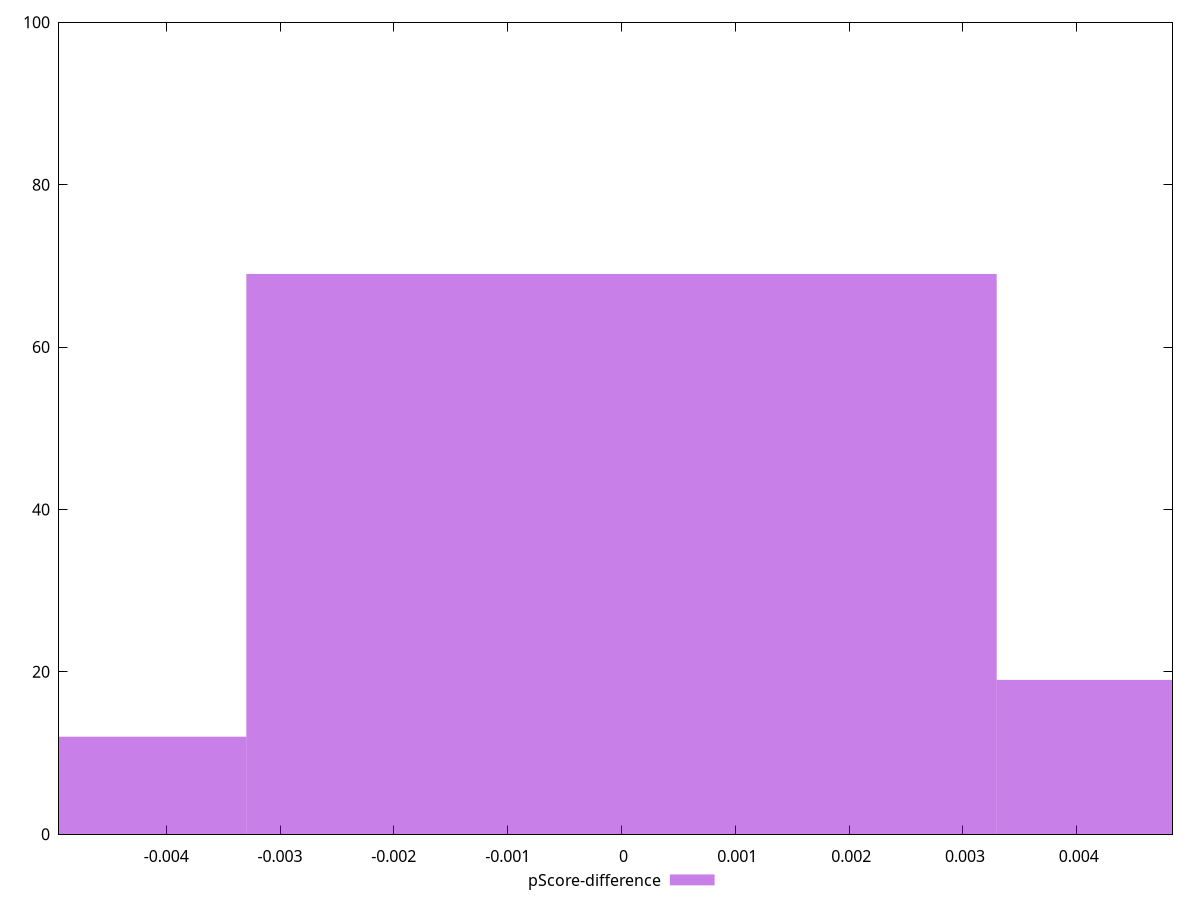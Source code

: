 reset

$pScoreDifference <<EOF
0.006592059069582936 19
0 69
-0.006592059069582936 12
EOF

set key outside below
set boxwidth 0.006592059069582936
set xrange [-0.0049418185113943025:0.004840677181928835]
set yrange [0:100]
set trange [0:100]
set style fill transparent solid 0.5 noborder
set terminal svg size 640, 490 enhanced background rgb 'white'
set output "reports/report_00028_2021-02-24T12-49-42.674Z/interactive/samples/agenda/pScore-difference/histogram.svg"

plot $pScoreDifference title "pScore-difference" with boxes

reset
